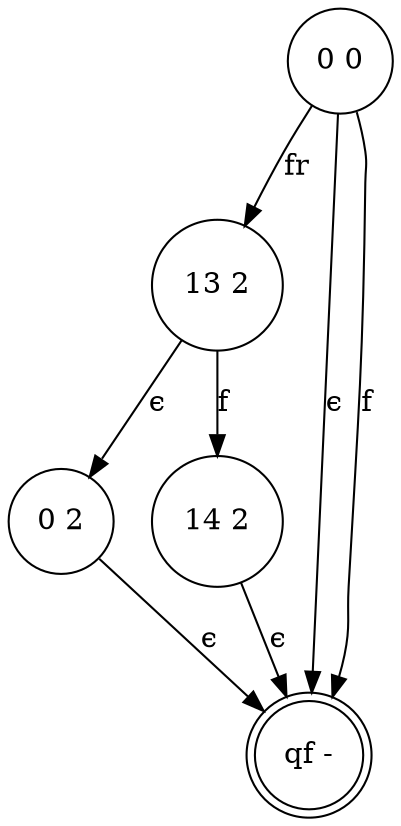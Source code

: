 digraph 5 {
	"13 2" [shape=circle]
	"0 2" [shape=circle]
	"14 2" [shape=circle]
	"qf -" [shape=doublecircle]
	"0 0" [shape=circle]
	"13 2" -> "0 2" [label="ϵ"]
	"13 2" -> "14 2" [label=f]
	"0 2" -> "qf -" [label="ϵ"]
	"14 2" -> "qf -" [label="ϵ"]
	"0 0" -> "qf -" [label="ϵ"]
	"0 0" -> "13 2" [label=fr]
	"0 0" -> "qf -" [label=f]
}
